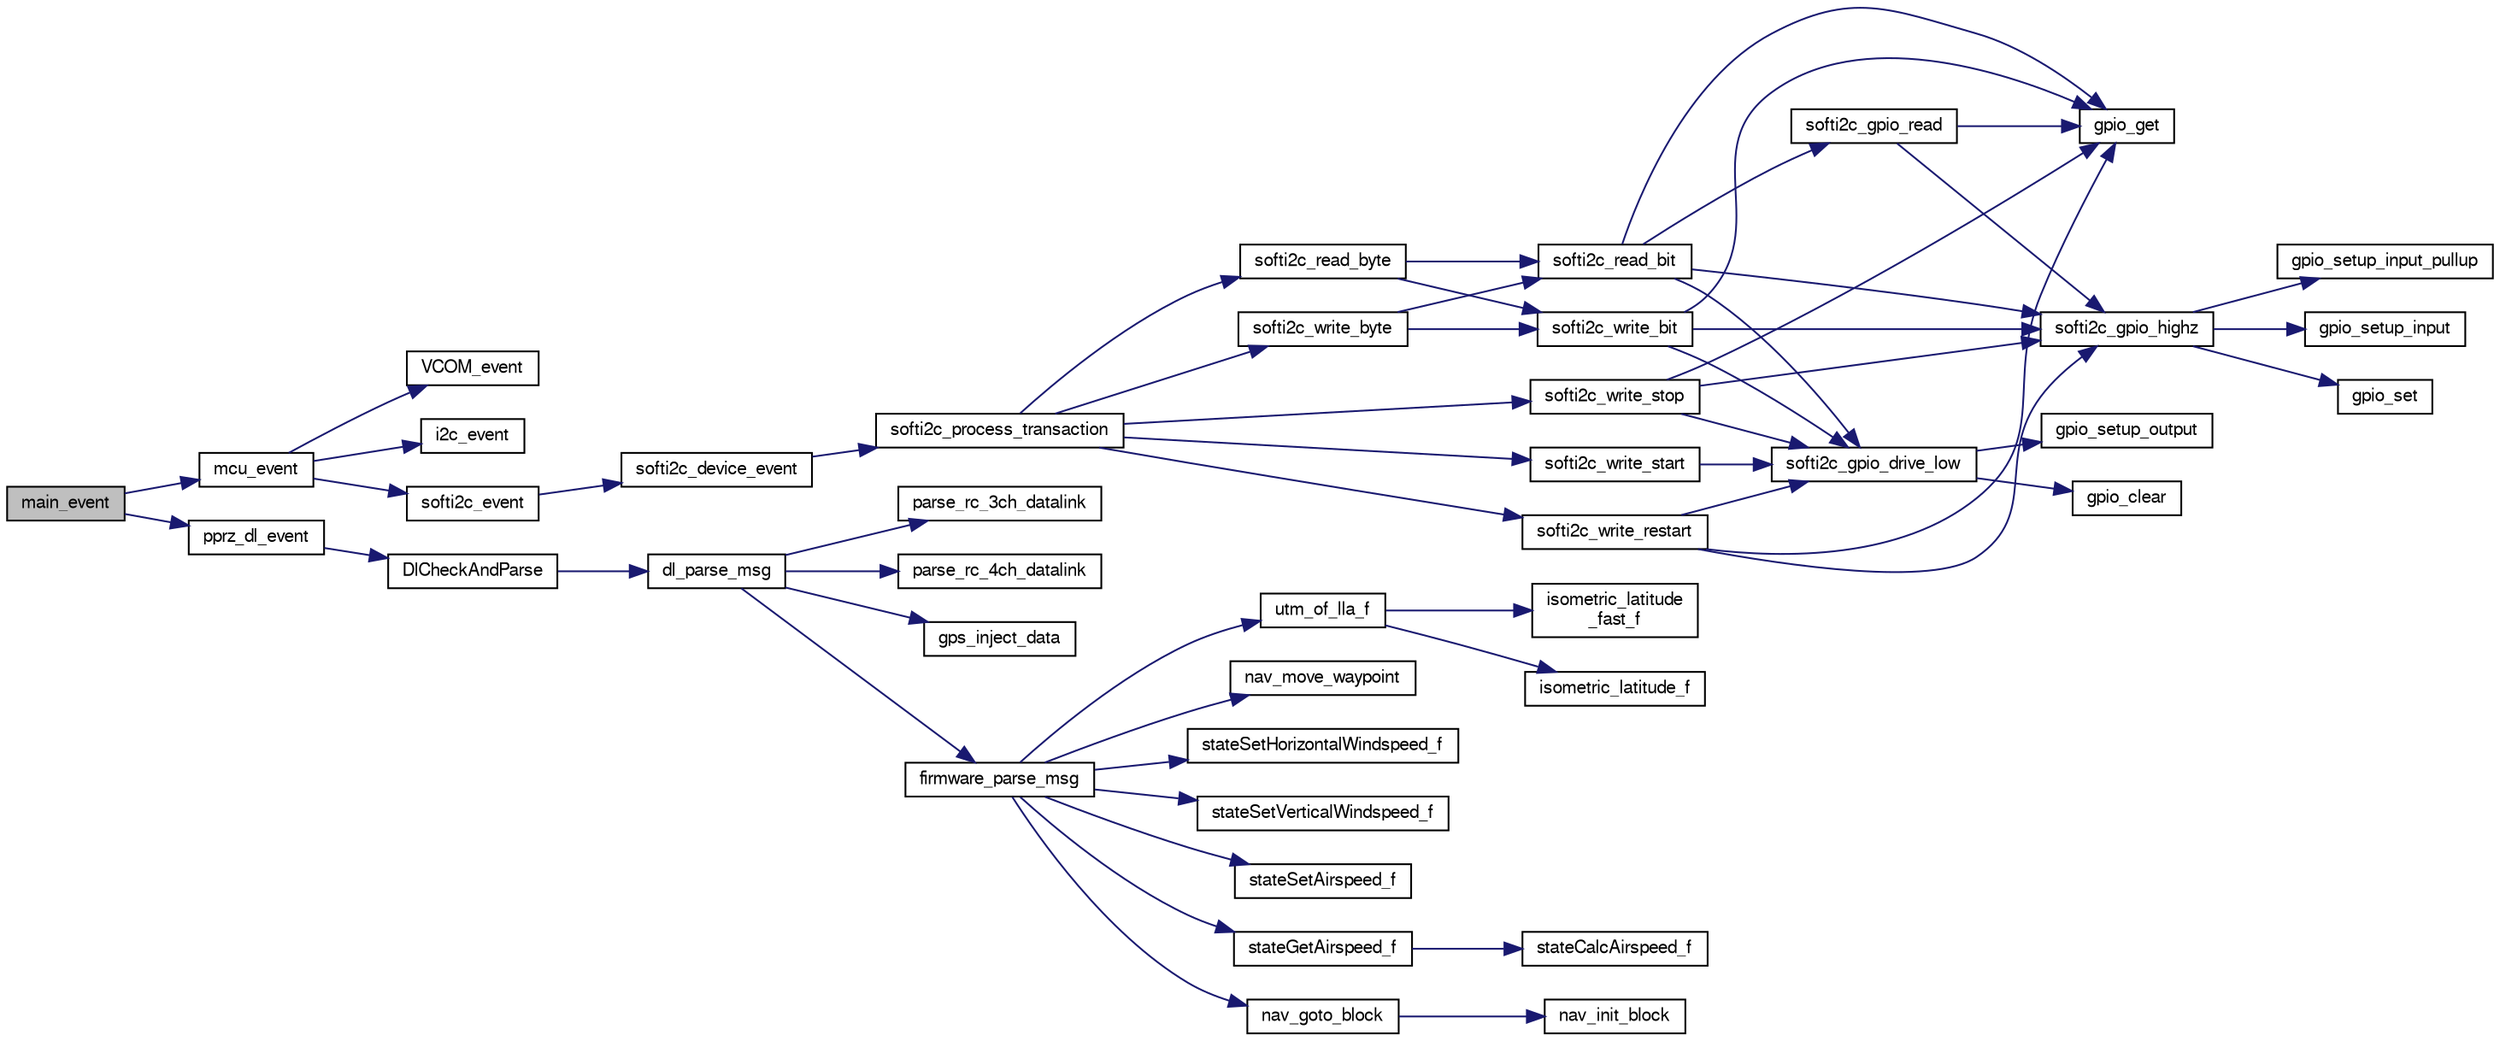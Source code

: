 digraph "main_event"
{
  edge [fontname="FreeSans",fontsize="10",labelfontname="FreeSans",labelfontsize="10"];
  node [fontname="FreeSans",fontsize="10",shape=record];
  rankdir="LR";
  Node1 [label="main_event",height=0.2,width=0.4,color="black", fillcolor="grey75", style="filled", fontcolor="black"];
  Node1 -> Node2 [color="midnightblue",fontsize="10",style="solid",fontname="FreeSans"];
  Node2 [label="mcu_event",height=0.2,width=0.4,color="black", fillcolor="white", style="filled",URL="$group__mcu__periph.html#gaf44fd3e4d3d56943e4d0e89100974b07",tooltip="MCU event functions. "];
  Node2 -> Node3 [color="midnightblue",fontsize="10",style="solid",fontname="FreeSans"];
  Node3 [label="i2c_event",height=0.2,width=0.4,color="black", fillcolor="white", style="filled",URL="$group__i2c.html#ga05763355d0e087ba41feab61dd773fe6",tooltip="i2c_event() function "];
  Node2 -> Node4 [color="midnightblue",fontsize="10",style="solid",fontname="FreeSans"];
  Node4 [label="softi2c_event",height=0.2,width=0.4,color="black", fillcolor="white", style="filled",URL="$softi2c_8c.html#a00f14c5101231479a8ceab61ae4cad7c"];
  Node4 -> Node5 [color="midnightblue",fontsize="10",style="solid",fontname="FreeSans"];
  Node5 [label="softi2c_device_event",height=0.2,width=0.4,color="black", fillcolor="white", style="filled",URL="$softi2c_8c.html#a25e9e1f40150fe875f3f75fd2b079618"];
  Node5 -> Node6 [color="midnightblue",fontsize="10",style="solid",fontname="FreeSans"];
  Node6 [label="softi2c_process_transaction",height=0.2,width=0.4,color="black", fillcolor="white", style="filled",URL="$softi2c_8c.html#ad94e633dd55968bdb12b7289d2e85d0f"];
  Node6 -> Node7 [color="midnightblue",fontsize="10",style="solid",fontname="FreeSans"];
  Node7 [label="softi2c_write_start",height=0.2,width=0.4,color="black", fillcolor="white", style="filled",URL="$softi2c_8c.html#ae6f8766f290a4fabfad3d6099b3e98e0"];
  Node7 -> Node8 [color="midnightblue",fontsize="10",style="solid",fontname="FreeSans"];
  Node8 [label="softi2c_gpio_drive_low",height=0.2,width=0.4,color="black", fillcolor="white", style="filled",URL="$softi2c_8c.html#a828e709a0e6357d1b1a3184d8272e409"];
  Node8 -> Node9 [color="midnightblue",fontsize="10",style="solid",fontname="FreeSans"];
  Node9 [label="gpio_setup_output",height=0.2,width=0.4,color="black", fillcolor="white", style="filled",URL="$chibios_2mcu__periph_2gpio__arch_8c.html#a614c4a447f1e43381d92c682ac3b953f",tooltip="Setup one or more pins of the given GPIO port as outputs. "];
  Node8 -> Node10 [color="midnightblue",fontsize="10",style="solid",fontname="FreeSans"];
  Node10 [label="gpio_clear",height=0.2,width=0.4,color="black", fillcolor="white", style="filled",URL="$chibios_2mcu__periph_2gpio__arch_8h.html#a302a5c9e7203669d0b9db8a2952fe009",tooltip="Clear a gpio output to low level. "];
  Node6 -> Node11 [color="midnightblue",fontsize="10",style="solid",fontname="FreeSans"];
  Node11 [label="softi2c_write_byte",height=0.2,width=0.4,color="black", fillcolor="white", style="filled",URL="$softi2c_8c.html#aa20d39b61646e34b1eacfa85d092524e"];
  Node11 -> Node12 [color="midnightblue",fontsize="10",style="solid",fontname="FreeSans"];
  Node12 [label="softi2c_write_bit",height=0.2,width=0.4,color="black", fillcolor="white", style="filled",URL="$softi2c_8c.html#aadbee361430868c06c776b2f2e5ad29f"];
  Node12 -> Node8 [color="midnightblue",fontsize="10",style="solid",fontname="FreeSans"];
  Node12 -> Node13 [color="midnightblue",fontsize="10",style="solid",fontname="FreeSans"];
  Node13 [label="softi2c_gpio_highz",height=0.2,width=0.4,color="black", fillcolor="white", style="filled",URL="$softi2c_8c.html#a8743c24425fb5c7d25977071dbad70e9"];
  Node13 -> Node14 [color="midnightblue",fontsize="10",style="solid",fontname="FreeSans"];
  Node14 [label="gpio_setup_input_pullup",height=0.2,width=0.4,color="black", fillcolor="white", style="filled",URL="$chibios_2mcu__periph_2gpio__arch_8c.html#a37fe4e6fcefe371821cc61a78ed34711",tooltip="Setup one or more pins of the given GPIO port as inputs with pull up resistor enabled. "];
  Node13 -> Node15 [color="midnightblue",fontsize="10",style="solid",fontname="FreeSans"];
  Node15 [label="gpio_setup_input",height=0.2,width=0.4,color="black", fillcolor="white", style="filled",URL="$chibios_2mcu__periph_2gpio__arch_8c.html#ae7d0172a824f41338c10872b96cc541b",tooltip="Setup one or more pins of the given GPIO port as inputs. "];
  Node13 -> Node16 [color="midnightblue",fontsize="10",style="solid",fontname="FreeSans"];
  Node16 [label="gpio_set",height=0.2,width=0.4,color="black", fillcolor="white", style="filled",URL="$chibios_2mcu__periph_2gpio__arch_8h.html#a0da8ef247730680b4ffa595d11069051",tooltip="Set a gpio output to high level. "];
  Node12 -> Node17 [color="midnightblue",fontsize="10",style="solid",fontname="FreeSans"];
  Node17 [label="gpio_get",height=0.2,width=0.4,color="black", fillcolor="white", style="filled",URL="$chibios_2mcu__periph_2gpio__arch_8h.html#afd6403990094d8cd6010b2e641a977da",tooltip="Get level of a gpio. "];
  Node11 -> Node18 [color="midnightblue",fontsize="10",style="solid",fontname="FreeSans"];
  Node18 [label="softi2c_read_bit",height=0.2,width=0.4,color="black", fillcolor="white", style="filled",URL="$softi2c_8c.html#a688954bbf22651068611c16ffd44abb1"];
  Node18 -> Node8 [color="midnightblue",fontsize="10",style="solid",fontname="FreeSans"];
  Node18 -> Node13 [color="midnightblue",fontsize="10",style="solid",fontname="FreeSans"];
  Node18 -> Node17 [color="midnightblue",fontsize="10",style="solid",fontname="FreeSans"];
  Node18 -> Node19 [color="midnightblue",fontsize="10",style="solid",fontname="FreeSans"];
  Node19 [label="softi2c_gpio_read",height=0.2,width=0.4,color="black", fillcolor="white", style="filled",URL="$softi2c_8c.html#a9e7492d54676bfe31b964f2430dcbf58"];
  Node19 -> Node13 [color="midnightblue",fontsize="10",style="solid",fontname="FreeSans"];
  Node19 -> Node17 [color="midnightblue",fontsize="10",style="solid",fontname="FreeSans"];
  Node6 -> Node20 [color="midnightblue",fontsize="10",style="solid",fontname="FreeSans"];
  Node20 [label="softi2c_write_restart",height=0.2,width=0.4,color="black", fillcolor="white", style="filled",URL="$softi2c_8c.html#a0a290bb3e426004548796dc35f433b39"];
  Node20 -> Node8 [color="midnightblue",fontsize="10",style="solid",fontname="FreeSans"];
  Node20 -> Node13 [color="midnightblue",fontsize="10",style="solid",fontname="FreeSans"];
  Node20 -> Node17 [color="midnightblue",fontsize="10",style="solid",fontname="FreeSans"];
  Node6 -> Node21 [color="midnightblue",fontsize="10",style="solid",fontname="FreeSans"];
  Node21 [label="softi2c_read_byte",height=0.2,width=0.4,color="black", fillcolor="white", style="filled",URL="$softi2c_8c.html#af53603cab17d074df7f2daea8826e423"];
  Node21 -> Node18 [color="midnightblue",fontsize="10",style="solid",fontname="FreeSans"];
  Node21 -> Node12 [color="midnightblue",fontsize="10",style="solid",fontname="FreeSans"];
  Node6 -> Node22 [color="midnightblue",fontsize="10",style="solid",fontname="FreeSans"];
  Node22 [label="softi2c_write_stop",height=0.2,width=0.4,color="black", fillcolor="white", style="filled",URL="$softi2c_8c.html#aec892d5f421d666723fb58c9132e7088"];
  Node22 -> Node8 [color="midnightblue",fontsize="10",style="solid",fontname="FreeSans"];
  Node22 -> Node13 [color="midnightblue",fontsize="10",style="solid",fontname="FreeSans"];
  Node22 -> Node17 [color="midnightblue",fontsize="10",style="solid",fontname="FreeSans"];
  Node2 -> Node23 [color="midnightblue",fontsize="10",style="solid",fontname="FreeSans"];
  Node23 [label="VCOM_event",height=0.2,width=0.4,color="black", fillcolor="white", style="filled",URL="$lpc21_2usb__ser__hw_8c.html#a15c895e4456578b3ca2818c1e17c832a"];
  Node1 -> Node24 [color="midnightblue",fontsize="10",style="solid",fontname="FreeSans"];
  Node24 [label="pprz_dl_event",height=0.2,width=0.4,color="black", fillcolor="white", style="filled",URL="$pprz__dl_8c.html#adfe1564dac687b426549de7dfe029931",tooltip="Datalink Event. "];
  Node24 -> Node25 [color="midnightblue",fontsize="10",style="solid",fontname="FreeSans"];
  Node25 [label="DlCheckAndParse",height=0.2,width=0.4,color="black", fillcolor="white", style="filled",URL="$datalink_8h.html#aa9106add8d47671f6ebb3d8321813611",tooltip="Check for new message and parse. "];
  Node25 -> Node26 [color="midnightblue",fontsize="10",style="solid",fontname="FreeSans"];
  Node26 [label="dl_parse_msg",height=0.2,width=0.4,color="black", fillcolor="white", style="filled",URL="$datalink_8h.html#ad118dedfd61ae7367be31daafcc47f99",tooltip="Should be called when chars are available in dl_buffer. "];
  Node26 -> Node27 [color="midnightblue",fontsize="10",style="solid",fontname="FreeSans"];
  Node27 [label="parse_rc_3ch_datalink",height=0.2,width=0.4,color="black", fillcolor="white", style="filled",URL="$subsystems_2radio__control_2rc__datalink_8c.html#a22105107236d00fa616659322bd89a02",tooltip="Decode datalink message to get rc values with RC_3CH message Mode and throttle are merge in the same ..."];
  Node26 -> Node28 [color="midnightblue",fontsize="10",style="solid",fontname="FreeSans"];
  Node28 [label="parse_rc_4ch_datalink",height=0.2,width=0.4,color="black", fillcolor="white", style="filled",URL="$subsystems_2radio__control_2rc__datalink_8c.html#aa3d40235f29aab16121c0073217835a2",tooltip="Decode datalink message to get rc values with RC_4CH message. "];
  Node26 -> Node29 [color="midnightblue",fontsize="10",style="solid",fontname="FreeSans"];
  Node29 [label="gps_inject_data",height=0.2,width=0.4,color="black", fillcolor="white", style="filled",URL="$gps__piksi_8c.html#a92de5b7fc6f0e0c9c2a3f6aa1b175c6f",tooltip="Override the default GPS packet injector to inject the data trough UART. "];
  Node26 -> Node30 [color="midnightblue",fontsize="10",style="solid",fontname="FreeSans"];
  Node30 [label="firmware_parse_msg",height=0.2,width=0.4,color="black", fillcolor="white", style="filled",URL="$datalink_8c.html#aa3b127ff90392c842dc3299876f5e02f",tooltip="Firmware specfic msg handler. "];
  Node30 -> Node31 [color="midnightblue",fontsize="10",style="solid",fontname="FreeSans"];
  Node31 [label="nav_goto_block",height=0.2,width=0.4,color="black", fillcolor="white", style="filled",URL="$common__flight__plan_8c.html#ad5b3972efdfb4b34574a534615be3db2"];
  Node31 -> Node32 [color="midnightblue",fontsize="10",style="solid",fontname="FreeSans"];
  Node32 [label="nav_init_block",height=0.2,width=0.4,color="black", fillcolor="white", style="filled",URL="$common__flight__plan_8c.html#aa3cbfa3c23e459645a8e67b1bb4a1bef"];
  Node30 -> Node33 [color="midnightblue",fontsize="10",style="solid",fontname="FreeSans"];
  Node33 [label="utm_of_lla_f",height=0.2,width=0.4,color="black", fillcolor="white", style="filled",URL="$pprz__geodetic__float_8c.html#af99d4775df518f30b741b49c26eceedd"];
  Node33 -> Node34 [color="midnightblue",fontsize="10",style="solid",fontname="FreeSans"];
  Node34 [label="isometric_latitude_f",height=0.2,width=0.4,color="black", fillcolor="white", style="filled",URL="$pprz__geodetic__float_8c.html#a25c5bd31de0ea0d0caf14a0d217ad3ea"];
  Node33 -> Node35 [color="midnightblue",fontsize="10",style="solid",fontname="FreeSans"];
  Node35 [label="isometric_latitude\l_fast_f",height=0.2,width=0.4,color="black", fillcolor="white", style="filled",URL="$pprz__geodetic__float_8c.html#a21ea1b369f7d4abd984fb89c488dde24"];
  Node30 -> Node36 [color="midnightblue",fontsize="10",style="solid",fontname="FreeSans"];
  Node36 [label="nav_move_waypoint",height=0.2,width=0.4,color="black", fillcolor="white", style="filled",URL="$common__nav_8c.html#af9adf1af7508631a6122c216c6b57602",tooltip="Move a waypoint to given UTM coordinates. "];
  Node30 -> Node37 [color="midnightblue",fontsize="10",style="solid",fontname="FreeSans"];
  Node37 [label="stateSetHorizontalWindspeed_f",height=0.2,width=0.4,color="black", fillcolor="white", style="filled",URL="$group__state__wind__airspeed.html#ga2ad82d1791a3f1b5e9539ec571fca846",tooltip="Set horizontal windspeed (float). "];
  Node30 -> Node38 [color="midnightblue",fontsize="10",style="solid",fontname="FreeSans"];
  Node38 [label="stateSetVerticalWindspeed_f",height=0.2,width=0.4,color="black", fillcolor="white", style="filled",URL="$group__state__wind__airspeed.html#gad1a3cf7bf63a90f1873d3bcfee610d4d",tooltip="Set vertical windspeed (float). "];
  Node30 -> Node39 [color="midnightblue",fontsize="10",style="solid",fontname="FreeSans"];
  Node39 [label="stateSetAirspeed_f",height=0.2,width=0.4,color="black", fillcolor="white", style="filled",URL="$group__state__wind__airspeed.html#ga2ede5795eaec38206e25b8850ee40f63",tooltip="Set airspeed (float). "];
  Node30 -> Node40 [color="midnightblue",fontsize="10",style="solid",fontname="FreeSans"];
  Node40 [label="stateGetAirspeed_f",height=0.2,width=0.4,color="black", fillcolor="white", style="filled",URL="$group__state__wind__airspeed.html#gab0cc6ebb3671ec1b34ac2c33f11c6b26",tooltip="Get airspeed (float). "];
  Node40 -> Node41 [color="midnightblue",fontsize="10",style="solid",fontname="FreeSans"];
  Node41 [label="stateCalcAirspeed_f",height=0.2,width=0.4,color="black", fillcolor="white", style="filled",URL="$group__state__wind__airspeed.html#gac2516cd42b66afab524662b27fd96cd5"];
}
